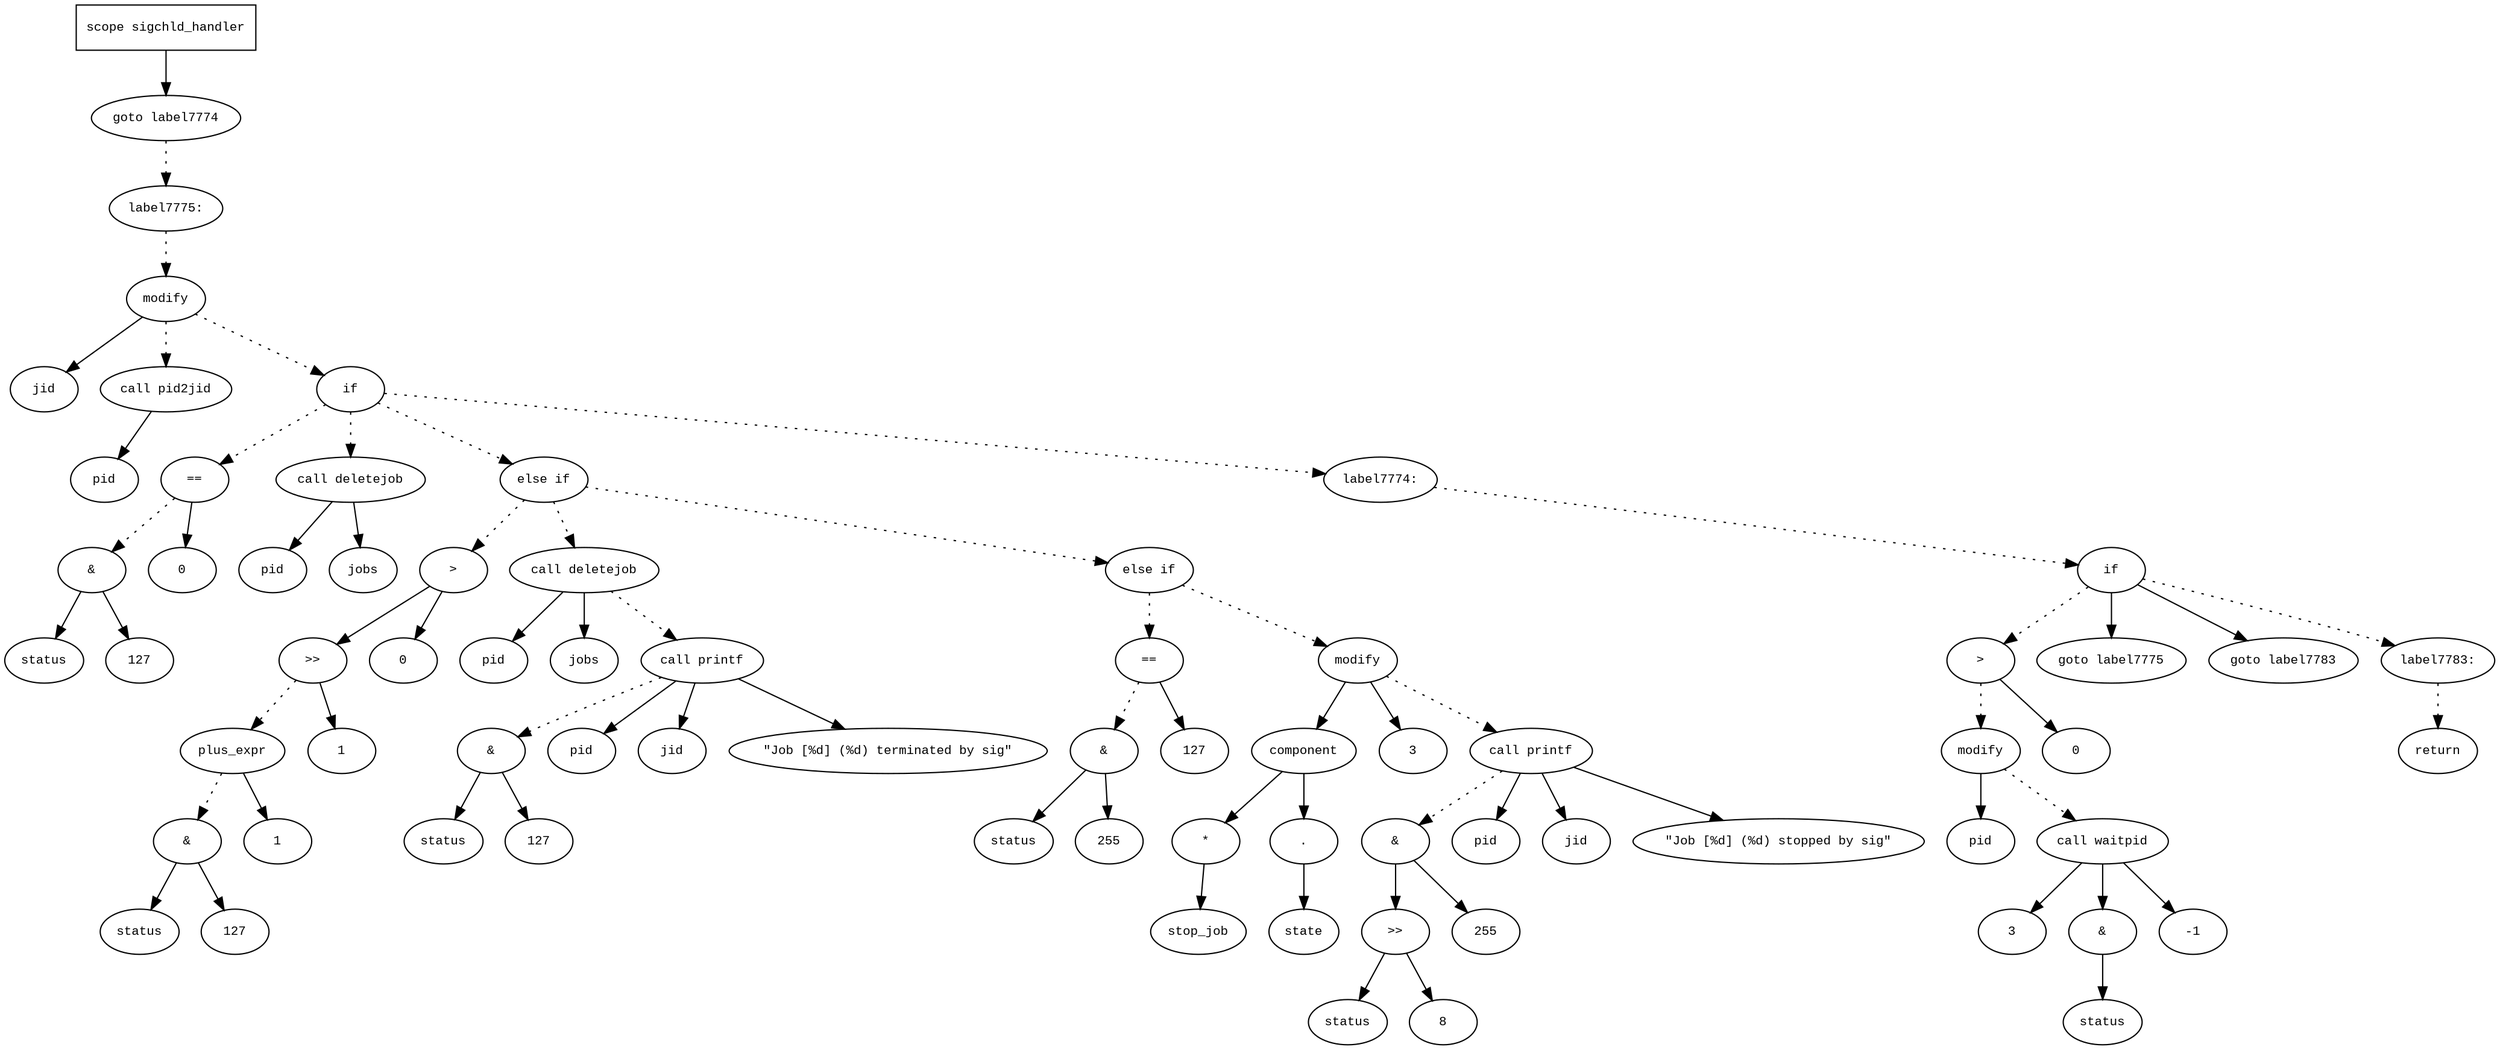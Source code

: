 digraph AST {
  graph [fontname="Times New Roman",fontsize=10];
  node  [fontname="Courier New",fontsize=10];
  edge  [fontname="Times New Roman",fontsize=10];

  node1 [label="scope sigchld_handler",shape=box];
  node2 [label="goto label7774",shape=ellipse];
  node1 -> node2;
  node3 [label="label7775:",shape=ellipse];
  node2 -> node3 [style=dotted];
  node4 [label="modify",shape=ellipse];
  node5 [label="jid",shape=ellipse];
  node4 -> node5;
  node6 [label="call pid2jid",shape=ellipse];
  node7 [label="pid",shape=ellipse];
  node6 -> node7;
  node4 -> node6 [style=dotted];
  node3 -> node4 [style=dotted];
  node8 [label="if",shape=ellipse];
  node4 -> node8 [style=dotted];
  node9 [label="==",shape=ellipse];
  node10 [label="&",shape=ellipse];
  node11 [label="status",shape=ellipse];
  node10 -> node11;
  node12 [label="127",shape=ellipse];
  node10 -> node12;
  node9 -> node10 [style=dotted];
  node13 [label="0",shape=ellipse];
  node9 -> node13;
  node8 -> node9 [style=dotted];
  node14 [label="call deletejob",shape=ellipse];
  node15 [label="pid",shape=ellipse];
  node14 -> node15;
  node16 [label="jobs",shape=ellipse];
  node14 -> node16;
  node8 -> node14 [style=dotted];
  node17 [label="else if",shape=ellipse];
  node8 -> node17 [style=dotted];
  node18 [label=">",shape=ellipse];
  node19 [label=">>",shape=ellipse];
  node20 [label="plus_expr",shape=ellipse];
  node21 [label="&",shape=ellipse];
  node22 [label="status",shape=ellipse];
  node21 -> node22;
  node23 [label="127",shape=ellipse];
  node21 -> node23;
  node20 -> node21 [style=dotted];
  node24 [label="1",shape=ellipse];
  node20 -> node24;
  node19 -> node20 [style=dotted];
  node25 [label="1",shape=ellipse];
  node19 -> node25;
  node18 -> node19;
  node26 [label="0",shape=ellipse];
  node18 -> node26;
  node17 -> node18 [style=dotted];
  node27 [label="call deletejob",shape=ellipse];
  node28 [label="pid",shape=ellipse];
  node27 -> node28;
  node29 [label="jobs",shape=ellipse];
  node27 -> node29;
  node17 -> node27 [style=dotted];
  node30 [label="call printf",shape=ellipse];
  node31 [label="&",shape=ellipse];
  node32 [label="status",shape=ellipse];
  node31 -> node32;
  node33 [label="127",shape=ellipse];
  node31 -> node33;
  node30 -> node31 [style=dotted];
  node34 [label="pid",shape=ellipse];
  node30 -> node34;
  node35 [label="jid",shape=ellipse];
  node30 -> node35;
  node36 [label="\"Job [%d] (%d) terminated by sig\"",shape=ellipse];
  node30 -> node36;
  node27 -> node30 [style=dotted];
  node37 [label="else if",shape=ellipse];
  node17 -> node37 [style=dotted];
  node38 [label="==",shape=ellipse];
  node39 [label="&",shape=ellipse];
  node40 [label="status",shape=ellipse];
  node39 -> node40;
  node41 [label="255",shape=ellipse];
  node39 -> node41;
  node38 -> node39 [style=dotted];
  node42 [label="127",shape=ellipse];
  node38 -> node42;
  node37 -> node38 [style=dotted];
  node43 [label="modify",shape=ellipse];
  node44 [label="component",shape=ellipse];
  node43 -> node44;
  node45 [label="*",shape=ellipse];
  node46 [label="stop_job",shape=ellipse];
  node45 -> node46;
  node44 -> node45;
  node47 [label=".",shape=ellipse];
  node44 -> node47;
  node48 [label="state",shape=ellipse];
  node47 -> node48;
  node49 [label="3",shape=ellipse];
  node43 -> node49;
  node37 -> node43 [style=dotted];
  node50 [label="call printf",shape=ellipse];
  node51 [label="&",shape=ellipse];
  node52 [label=">>",shape=ellipse];
  node53 [label="status",shape=ellipse];
  node52 -> node53;
  node54 [label="8",shape=ellipse];
  node52 -> node54;
  node51 -> node52;
  node55 [label="255",shape=ellipse];
  node51 -> node55;
  node50 -> node51 [style=dotted];
  node56 [label="pid",shape=ellipse];
  node50 -> node56;
  node57 [label="jid",shape=ellipse];
  node50 -> node57;
  node58 [label="\"Job [%d] (%d) stopped by sig\"",shape=ellipse];
  node50 -> node58;
  node43 -> node50 [style=dotted];
  node59 [label="label7774:",shape=ellipse];
  node8 -> node59 [style=dotted];
  node60 [label="if",shape=ellipse];
  node59 -> node60 [style=dotted];
  node61 [label=">",shape=ellipse];
  node62 [label="modify",shape=ellipse];
  node63 [label="pid",shape=ellipse];
  node62 -> node63;
  node64 [label="call waitpid",shape=ellipse];
  node65 [label="3",shape=ellipse];
  node64 -> node65;
  node66 [label="&",shape=ellipse];
  node64 -> node66;
  node67 [label="status",shape=ellipse];
  node66 -> node67;
  node68 [label="-1",shape=ellipse];
  node64 -> node68;
  node62 -> node64 [style=dotted];
  node61 -> node62 [style=dotted];
  node69 [label="0",shape=ellipse];
  node61 -> node69;
  node60 -> node61 [style=dotted];
  node70 [label="goto label7775",shape=ellipse];
  node60 -> node70;
  node71 [label="goto label7783",shape=ellipse];
  node60 -> node71;
  node72 [label="label7783:",shape=ellipse];
  node60 -> node72 [style=dotted];
  node73 [label="return",shape=ellipse];
  node72 -> node73 [style=dotted];
} 